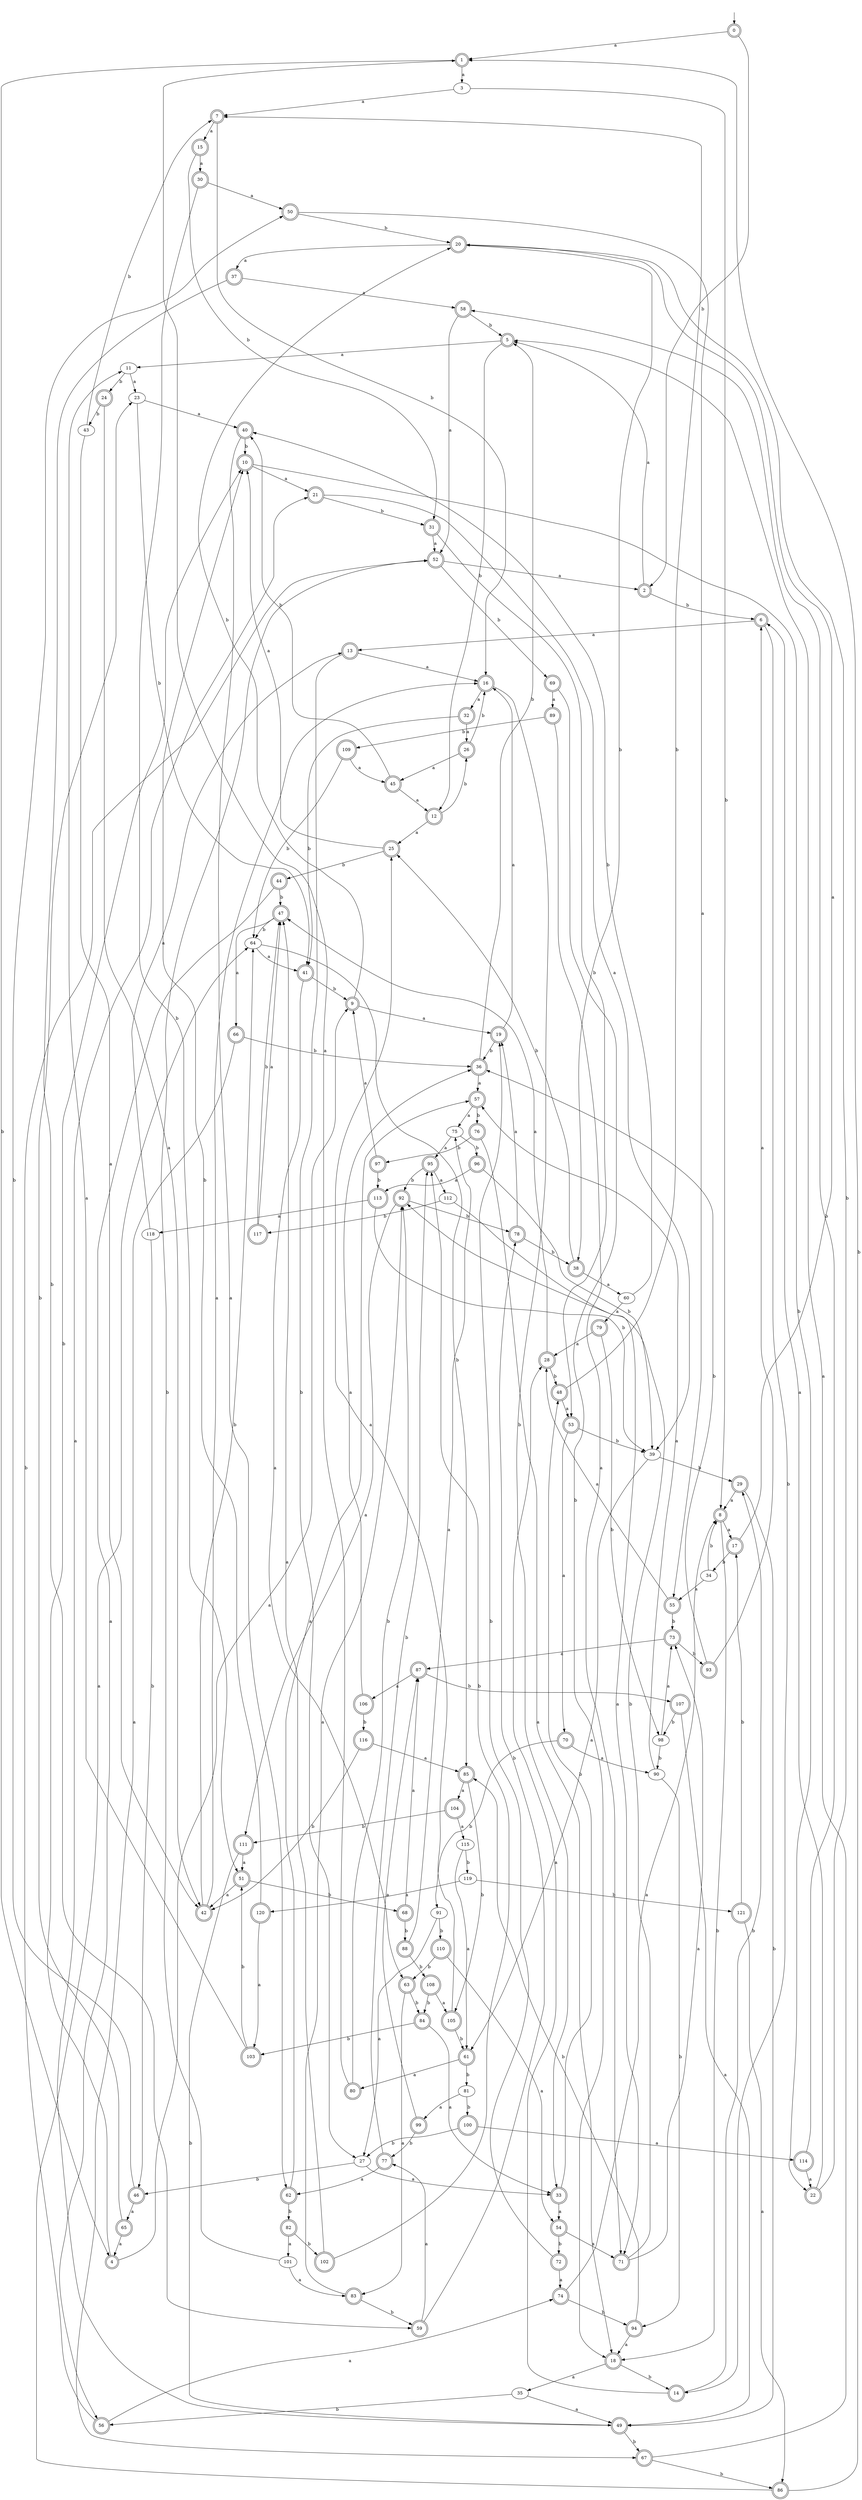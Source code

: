 digraph RandomDFA {
  __start0 [label="", shape=none];
  __start0 -> 0 [label=""];
  0 [shape=circle] [shape=doublecircle]
  0 -> 1 [label="a"]
  0 -> 2 [label="b"]
  1 [shape=doublecircle]
  1 -> 3 [label="a"]
  1 -> 4 [label="b"]
  2 [shape=doublecircle]
  2 -> 5 [label="a"]
  2 -> 6 [label="b"]
  3
  3 -> 7 [label="a"]
  3 -> 8 [label="b"]
  4 [shape=doublecircle]
  4 -> 9 [label="a"]
  4 -> 10 [label="b"]
  5 [shape=doublecircle]
  5 -> 11 [label="a"]
  5 -> 12 [label="b"]
  6 [shape=doublecircle]
  6 -> 13 [label="a"]
  6 -> 14 [label="b"]
  7 [shape=doublecircle]
  7 -> 15 [label="a"]
  7 -> 16 [label="b"]
  8 [shape=doublecircle]
  8 -> 17 [label="a"]
  8 -> 18 [label="b"]
  9 [shape=doublecircle]
  9 -> 19 [label="a"]
  9 -> 20 [label="b"]
  10 [shape=doublecircle]
  10 -> 21 [label="a"]
  10 -> 22 [label="b"]
  11
  11 -> 23 [label="a"]
  11 -> 24 [label="b"]
  12 [shape=doublecircle]
  12 -> 25 [label="a"]
  12 -> 26 [label="b"]
  13 [shape=doublecircle]
  13 -> 16 [label="a"]
  13 -> 27 [label="b"]
  14 [shape=doublecircle]
  14 -> 28 [label="a"]
  14 -> 29 [label="b"]
  15 [shape=doublecircle]
  15 -> 30 [label="a"]
  15 -> 31 [label="b"]
  16 [shape=doublecircle]
  16 -> 32 [label="a"]
  16 -> 33 [label="b"]
  17 [shape=doublecircle]
  17 -> 20 [label="a"]
  17 -> 34 [label="b"]
  18 [shape=doublecircle]
  18 -> 35 [label="a"]
  18 -> 14 [label="b"]
  19 [shape=doublecircle]
  19 -> 16 [label="a"]
  19 -> 36 [label="b"]
  20 [shape=doublecircle]
  20 -> 37 [label="a"]
  20 -> 38 [label="b"]
  21 [shape=doublecircle]
  21 -> 39 [label="a"]
  21 -> 31 [label="b"]
  22 [shape=doublecircle]
  22 -> 6 [label="a"]
  22 -> 20 [label="b"]
  23
  23 -> 40 [label="a"]
  23 -> 41 [label="b"]
  24 [shape=doublecircle]
  24 -> 42 [label="a"]
  24 -> 43 [label="b"]
  25 [shape=doublecircle]
  25 -> 10 [label="a"]
  25 -> 44 [label="b"]
  26 [shape=doublecircle]
  26 -> 45 [label="a"]
  26 -> 16 [label="b"]
  27
  27 -> 33 [label="a"]
  27 -> 46 [label="b"]
  28 [shape=doublecircle]
  28 -> 47 [label="a"]
  28 -> 48 [label="b"]
  29 [shape=doublecircle]
  29 -> 8 [label="a"]
  29 -> 49 [label="b"]
  30 [shape=doublecircle]
  30 -> 50 [label="a"]
  30 -> 51 [label="b"]
  31 [shape=doublecircle]
  31 -> 52 [label="a"]
  31 -> 53 [label="b"]
  32 [shape=doublecircle]
  32 -> 26 [label="a"]
  32 -> 41 [label="b"]
  33 [shape=doublecircle]
  33 -> 54 [label="a"]
  33 -> 48 [label="b"]
  34
  34 -> 55 [label="a"]
  34 -> 8 [label="b"]
  35
  35 -> 49 [label="a"]
  35 -> 56 [label="b"]
  36 [shape=doublecircle]
  36 -> 57 [label="a"]
  36 -> 5 [label="b"]
  37 [shape=doublecircle]
  37 -> 58 [label="a"]
  37 -> 59 [label="b"]
  38 [shape=doublecircle]
  38 -> 60 [label="a"]
  38 -> 25 [label="b"]
  39
  39 -> 61 [label="a"]
  39 -> 29 [label="b"]
  40 [shape=doublecircle]
  40 -> 62 [label="a"]
  40 -> 10 [label="b"]
  41 [shape=doublecircle]
  41 -> 63 [label="a"]
  41 -> 9 [label="b"]
  42 [shape=doublecircle]
  42 -> 16 [label="a"]
  42 -> 64 [label="b"]
  43
  43 -> 42 [label="a"]
  43 -> 7 [label="b"]
  44 [shape=doublecircle]
  44 -> 56 [label="a"]
  44 -> 47 [label="b"]
  45 [shape=doublecircle]
  45 -> 12 [label="a"]
  45 -> 40 [label="b"]
  46 [shape=doublecircle]
  46 -> 65 [label="a"]
  46 -> 50 [label="b"]
  47 [shape=doublecircle]
  47 -> 66 [label="a"]
  47 -> 64 [label="b"]
  48 [shape=doublecircle]
  48 -> 53 [label="a"]
  48 -> 7 [label="b"]
  49 [shape=doublecircle]
  49 -> 21 [label="a"]
  49 -> 67 [label="b"]
  50 [shape=doublecircle]
  50 -> 55 [label="a"]
  50 -> 20 [label="b"]
  51 [shape=doublecircle]
  51 -> 42 [label="a"]
  51 -> 68 [label="b"]
  52 [shape=doublecircle]
  52 -> 2 [label="a"]
  52 -> 69 [label="b"]
  53 [shape=doublecircle]
  53 -> 70 [label="a"]
  53 -> 39 [label="b"]
  54 [shape=doublecircle]
  54 -> 71 [label="a"]
  54 -> 72 [label="b"]
  55 [shape=doublecircle]
  55 -> 28 [label="a"]
  55 -> 73 [label="b"]
  56 [shape=doublecircle]
  56 -> 74 [label="a"]
  56 -> 52 [label="b"]
  57 [shape=doublecircle]
  57 -> 75 [label="a"]
  57 -> 76 [label="b"]
  58 [shape=doublecircle]
  58 -> 52 [label="a"]
  58 -> 5 [label="b"]
  59 [shape=doublecircle]
  59 -> 77 [label="a"]
  59 -> 78 [label="b"]
  60
  60 -> 79 [label="a"]
  60 -> 40 [label="b"]
  61 [shape=doublecircle]
  61 -> 80 [label="a"]
  61 -> 81 [label="b"]
  62 [shape=doublecircle]
  62 -> 57 [label="a"]
  62 -> 82 [label="b"]
  63 [shape=doublecircle]
  63 -> 83 [label="a"]
  63 -> 84 [label="b"]
  64
  64 -> 41 [label="a"]
  64 -> 85 [label="b"]
  65 [shape=doublecircle]
  65 -> 4 [label="a"]
  65 -> 23 [label="b"]
  66 [shape=doublecircle]
  66 -> 67 [label="a"]
  66 -> 36 [label="b"]
  67 [shape=doublecircle]
  67 -> 5 [label="a"]
  67 -> 86 [label="b"]
  68 [shape=doublecircle]
  68 -> 87 [label="a"]
  68 -> 88 [label="b"]
  69 [shape=doublecircle]
  69 -> 89 [label="a"]
  69 -> 18 [label="b"]
  70 [shape=doublecircle]
  70 -> 90 [label="a"]
  70 -> 91 [label="b"]
  71 [shape=doublecircle]
  71 -> 73 [label="a"]
  71 -> 92 [label="b"]
  72 [shape=doublecircle]
  72 -> 74 [label="a"]
  72 -> 19 [label="b"]
  73 [shape=doublecircle]
  73 -> 87 [label="a"]
  73 -> 93 [label="b"]
  74 [shape=doublecircle]
  74 -> 8 [label="a"]
  74 -> 94 [label="b"]
  75
  75 -> 95 [label="a"]
  75 -> 96 [label="b"]
  76 [shape=doublecircle]
  76 -> 18 [label="a"]
  76 -> 97 [label="b"]
  77 [shape=doublecircle]
  77 -> 62 [label="a"]
  77 -> 95 [label="b"]
  78 [shape=doublecircle]
  78 -> 19 [label="a"]
  78 -> 38 [label="b"]
  79 [shape=doublecircle]
  79 -> 28 [label="a"]
  79 -> 98 [label="b"]
  80 [shape=doublecircle]
  80 -> 1 [label="a"]
  80 -> 92 [label="b"]
  81
  81 -> 99 [label="a"]
  81 -> 100 [label="b"]
  82 [shape=doublecircle]
  82 -> 101 [label="a"]
  82 -> 102 [label="b"]
  83 [shape=doublecircle]
  83 -> 92 [label="a"]
  83 -> 59 [label="b"]
  84 [shape=doublecircle]
  84 -> 33 [label="a"]
  84 -> 103 [label="b"]
  85 [shape=doublecircle]
  85 -> 104 [label="a"]
  85 -> 105 [label="b"]
  86 [shape=doublecircle]
  86 -> 64 [label="a"]
  86 -> 1 [label="b"]
  87 [shape=doublecircle]
  87 -> 106 [label="a"]
  87 -> 107 [label="b"]
  88 [shape=doublecircle]
  88 -> 75 [label="a"]
  88 -> 108 [label="b"]
  89 [shape=doublecircle]
  89 -> 71 [label="a"]
  89 -> 109 [label="b"]
  90
  90 -> 57 [label="a"]
  90 -> 94 [label="b"]
  91
  91 -> 27 [label="a"]
  91 -> 110 [label="b"]
  92 [shape=doublecircle]
  92 -> 111 [label="a"]
  92 -> 78 [label="b"]
  93 [shape=doublecircle]
  93 -> 6 [label="a"]
  93 -> 36 [label="b"]
  94 [shape=doublecircle]
  94 -> 18 [label="a"]
  94 -> 85 [label="b"]
  95 [shape=doublecircle]
  95 -> 112 [label="a"]
  95 -> 92 [label="b"]
  96 [shape=doublecircle]
  96 -> 113 [label="a"]
  96 -> 39 [label="b"]
  97 [shape=doublecircle]
  97 -> 9 [label="a"]
  97 -> 113 [label="b"]
  98
  98 -> 73 [label="a"]
  98 -> 90 [label="b"]
  99 [shape=doublecircle]
  99 -> 87 [label="a"]
  99 -> 77 [label="b"]
  100 [shape=doublecircle]
  100 -> 114 [label="a"]
  100 -> 27 [label="b"]
  101
  101 -> 83 [label="a"]
  101 -> 52 [label="b"]
  102 [shape=doublecircle]
  102 -> 47 [label="a"]
  102 -> 95 [label="b"]
  103 [shape=doublecircle]
  103 -> 11 [label="a"]
  103 -> 51 [label="b"]
  104 [shape=doublecircle]
  104 -> 115 [label="a"]
  104 -> 111 [label="b"]
  105 [shape=doublecircle]
  105 -> 25 [label="a"]
  105 -> 61 [label="b"]
  106 [shape=doublecircle]
  106 -> 36 [label="a"]
  106 -> 116 [label="b"]
  107 [shape=doublecircle]
  107 -> 49 [label="a"]
  107 -> 98 [label="b"]
  108 [shape=doublecircle]
  108 -> 105 [label="a"]
  108 -> 84 [label="b"]
  109 [shape=doublecircle]
  109 -> 45 [label="a"]
  109 -> 64 [label="b"]
  110 [shape=doublecircle]
  110 -> 54 [label="a"]
  110 -> 63 [label="b"]
  111 [shape=doublecircle]
  111 -> 51 [label="a"]
  111 -> 49 [label="b"]
  112
  112 -> 71 [label="a"]
  112 -> 117 [label="b"]
  113 [shape=doublecircle]
  113 -> 118 [label="a"]
  113 -> 39 [label="b"]
  114 [shape=doublecircle]
  114 -> 22 [label="a"]
  114 -> 58 [label="b"]
  115
  115 -> 61 [label="a"]
  115 -> 119 [label="b"]
  116 [shape=doublecircle]
  116 -> 85 [label="a"]
  116 -> 42 [label="b"]
  117 [shape=doublecircle]
  117 -> 47 [label="a"]
  117 -> 47 [label="b"]
  118
  118 -> 13 [label="a"]
  118 -> 46 [label="b"]
  119
  119 -> 120 [label="a"]
  119 -> 121 [label="b"]
  120 [shape=doublecircle]
  120 -> 103 [label="a"]
  120 -> 10 [label="b"]
  121 [shape=doublecircle]
  121 -> 86 [label="a"]
  121 -> 17 [label="b"]
}
